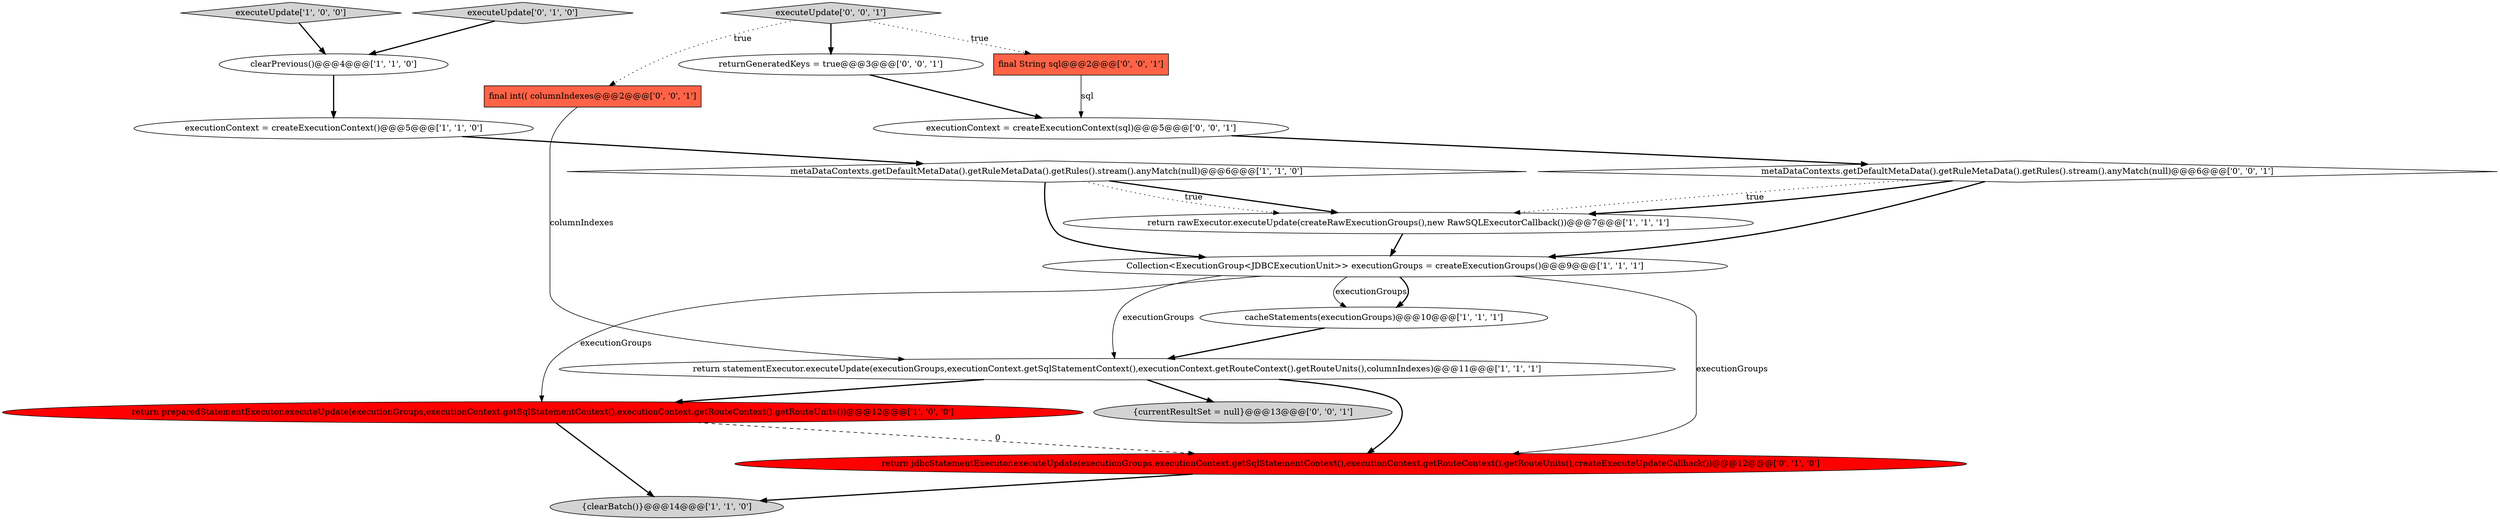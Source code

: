 digraph {
1 [style = filled, label = "executeUpdate['1', '0', '0']", fillcolor = lightgray, shape = diamond image = "AAA0AAABBB1BBB"];
8 [style = filled, label = "clearPrevious()@@@4@@@['1', '1', '0']", fillcolor = white, shape = ellipse image = "AAA0AAABBB1BBB"];
9 [style = filled, label = "return preparedStatementExecutor.executeUpdate(executionGroups,executionContext.getSqlStatementContext(),executionContext.getRouteContext().getRouteUnits())@@@12@@@['1', '0', '0']", fillcolor = red, shape = ellipse image = "AAA1AAABBB1BBB"];
3 [style = filled, label = "Collection<ExecutionGroup<JDBCExecutionUnit>> executionGroups = createExecutionGroups()@@@9@@@['1', '1', '1']", fillcolor = white, shape = ellipse image = "AAA0AAABBB1BBB"];
5 [style = filled, label = "metaDataContexts.getDefaultMetaData().getRuleMetaData().getRules().stream().anyMatch(null)@@@6@@@['1', '1', '0']", fillcolor = white, shape = diamond image = "AAA0AAABBB1BBB"];
12 [style = filled, label = "metaDataContexts.getDefaultMetaData().getRuleMetaData().getRules().stream().anyMatch(null)@@@6@@@['0', '0', '1']", fillcolor = white, shape = diamond image = "AAA0AAABBB3BBB"];
14 [style = filled, label = "executionContext = createExecutionContext(sql)@@@5@@@['0', '0', '1']", fillcolor = white, shape = ellipse image = "AAA0AAABBB3BBB"];
15 [style = filled, label = "executeUpdate['0', '0', '1']", fillcolor = lightgray, shape = diamond image = "AAA0AAABBB3BBB"];
18 [style = filled, label = "returnGeneratedKeys = true@@@3@@@['0', '0', '1']", fillcolor = white, shape = ellipse image = "AAA0AAABBB3BBB"];
11 [style = filled, label = "executeUpdate['0', '1', '0']", fillcolor = lightgray, shape = diamond image = "AAA0AAABBB2BBB"];
7 [style = filled, label = "cacheStatements(executionGroups)@@@10@@@['1', '1', '1']", fillcolor = white, shape = ellipse image = "AAA0AAABBB1BBB"];
10 [style = filled, label = "return jdbcStatementExecutor.executeUpdate(executionGroups,executionContext.getSqlStatementContext(),executionContext.getRouteContext().getRouteUnits(),createExecuteUpdateCallback())@@@12@@@['0', '1', '0']", fillcolor = red, shape = ellipse image = "AAA1AAABBB2BBB"];
13 [style = filled, label = "final String sql@@@2@@@['0', '0', '1']", fillcolor = tomato, shape = box image = "AAA0AAABBB3BBB"];
6 [style = filled, label = "return statementExecutor.executeUpdate(executionGroups,executionContext.getSqlStatementContext(),executionContext.getRouteContext().getRouteUnits(),columnIndexes)@@@11@@@['1', '1', '1']", fillcolor = white, shape = ellipse image = "AAA0AAABBB1BBB"];
2 [style = filled, label = "return rawExecutor.executeUpdate(createRawExecutionGroups(),new RawSQLExecutorCallback())@@@7@@@['1', '1', '1']", fillcolor = white, shape = ellipse image = "AAA0AAABBB1BBB"];
0 [style = filled, label = "{clearBatch()}@@@14@@@['1', '1', '0']", fillcolor = lightgray, shape = ellipse image = "AAA0AAABBB1BBB"];
4 [style = filled, label = "executionContext = createExecutionContext()@@@5@@@['1', '1', '0']", fillcolor = white, shape = ellipse image = "AAA0AAABBB1BBB"];
17 [style = filled, label = "{currentResultSet = null}@@@13@@@['0', '0', '1']", fillcolor = lightgray, shape = ellipse image = "AAA0AAABBB3BBB"];
16 [style = filled, label = "final int(( columnIndexes@@@2@@@['0', '0', '1']", fillcolor = tomato, shape = box image = "AAA0AAABBB3BBB"];
5->3 [style = bold, label=""];
6->17 [style = bold, label=""];
9->10 [style = dashed, label="0"];
1->8 [style = bold, label=""];
9->0 [style = bold, label=""];
2->3 [style = bold, label=""];
12->2 [style = dotted, label="true"];
3->9 [style = solid, label="executionGroups"];
3->10 [style = solid, label="executionGroups"];
15->16 [style = dotted, label="true"];
15->18 [style = bold, label=""];
3->7 [style = solid, label="executionGroups"];
13->14 [style = solid, label="sql"];
15->13 [style = dotted, label="true"];
5->2 [style = bold, label=""];
12->2 [style = bold, label=""];
3->7 [style = bold, label=""];
6->10 [style = bold, label=""];
14->12 [style = bold, label=""];
10->0 [style = bold, label=""];
7->6 [style = bold, label=""];
3->6 [style = solid, label="executionGroups"];
11->8 [style = bold, label=""];
16->6 [style = solid, label="columnIndexes"];
12->3 [style = bold, label=""];
8->4 [style = bold, label=""];
6->9 [style = bold, label=""];
4->5 [style = bold, label=""];
18->14 [style = bold, label=""];
5->2 [style = dotted, label="true"];
}
